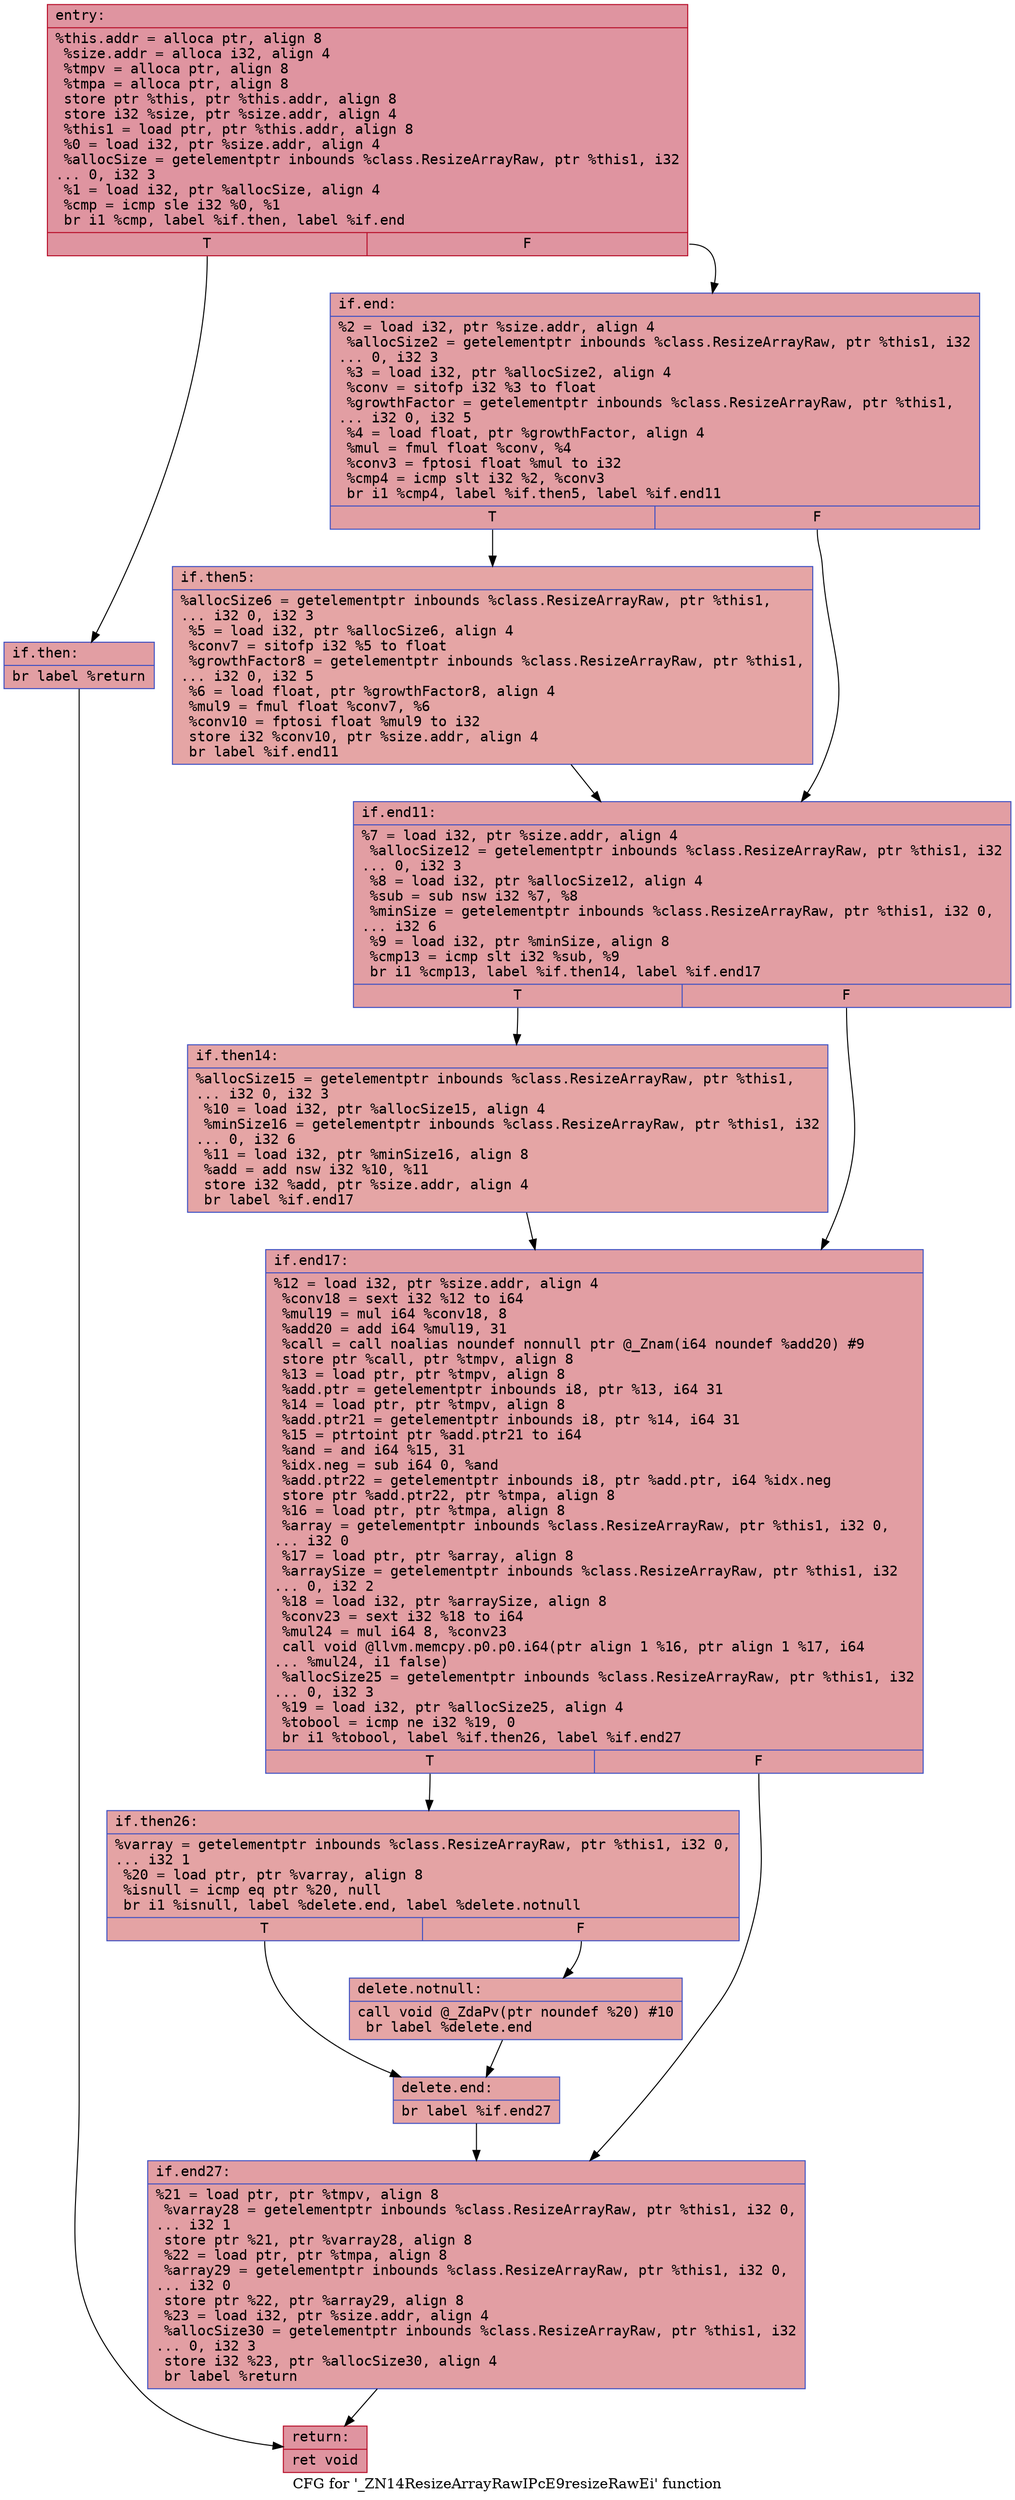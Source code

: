 digraph "CFG for '_ZN14ResizeArrayRawIPcE9resizeRawEi' function" {
	label="CFG for '_ZN14ResizeArrayRawIPcE9resizeRawEi' function";

	Node0x55775c3c6550 [shape=record,color="#b70d28ff", style=filled, fillcolor="#b70d2870" fontname="Courier",label="{entry:\l|  %this.addr = alloca ptr, align 8\l  %size.addr = alloca i32, align 4\l  %tmpv = alloca ptr, align 8\l  %tmpa = alloca ptr, align 8\l  store ptr %this, ptr %this.addr, align 8\l  store i32 %size, ptr %size.addr, align 4\l  %this1 = load ptr, ptr %this.addr, align 8\l  %0 = load i32, ptr %size.addr, align 4\l  %allocSize = getelementptr inbounds %class.ResizeArrayRaw, ptr %this1, i32\l... 0, i32 3\l  %1 = load i32, ptr %allocSize, align 4\l  %cmp = icmp sle i32 %0, %1\l  br i1 %cmp, label %if.then, label %if.end\l|{<s0>T|<s1>F}}"];
	Node0x55775c3c6550:s0 -> Node0x55775c3b5580[tooltip="entry -> if.then\nProbability 50.00%" ];
	Node0x55775c3c6550:s1 -> Node0x55775c3b55f0[tooltip="entry -> if.end\nProbability 50.00%" ];
	Node0x55775c3b5580 [shape=record,color="#3d50c3ff", style=filled, fillcolor="#be242e70" fontname="Courier",label="{if.then:\l|  br label %return\l}"];
	Node0x55775c3b5580 -> Node0x55775c3b5710[tooltip="if.then -> return\nProbability 100.00%" ];
	Node0x55775c3b55f0 [shape=record,color="#3d50c3ff", style=filled, fillcolor="#be242e70" fontname="Courier",label="{if.end:\l|  %2 = load i32, ptr %size.addr, align 4\l  %allocSize2 = getelementptr inbounds %class.ResizeArrayRaw, ptr %this1, i32\l... 0, i32 3\l  %3 = load i32, ptr %allocSize2, align 4\l  %conv = sitofp i32 %3 to float\l  %growthFactor = getelementptr inbounds %class.ResizeArrayRaw, ptr %this1,\l... i32 0, i32 5\l  %4 = load float, ptr %growthFactor, align 4\l  %mul = fmul float %conv, %4\l  %conv3 = fptosi float %mul to i32\l  %cmp4 = icmp slt i32 %2, %conv3\l  br i1 %cmp4, label %if.then5, label %if.end11\l|{<s0>T|<s1>F}}"];
	Node0x55775c3b55f0:s0 -> Node0x55775c3b5f70[tooltip="if.end -> if.then5\nProbability 50.00%" ];
	Node0x55775c3b55f0:s1 -> Node0x55775c3b5ff0[tooltip="if.end -> if.end11\nProbability 50.00%" ];
	Node0x55775c3b5f70 [shape=record,color="#3d50c3ff", style=filled, fillcolor="#c5333470" fontname="Courier",label="{if.then5:\l|  %allocSize6 = getelementptr inbounds %class.ResizeArrayRaw, ptr %this1,\l... i32 0, i32 3\l  %5 = load i32, ptr %allocSize6, align 4\l  %conv7 = sitofp i32 %5 to float\l  %growthFactor8 = getelementptr inbounds %class.ResizeArrayRaw, ptr %this1,\l... i32 0, i32 5\l  %6 = load float, ptr %growthFactor8, align 4\l  %mul9 = fmul float %conv7, %6\l  %conv10 = fptosi float %mul9 to i32\l  store i32 %conv10, ptr %size.addr, align 4\l  br label %if.end11\l}"];
	Node0x55775c3b5f70 -> Node0x55775c3b5ff0[tooltip="if.then5 -> if.end11\nProbability 100.00%" ];
	Node0x55775c3b5ff0 [shape=record,color="#3d50c3ff", style=filled, fillcolor="#be242e70" fontname="Courier",label="{if.end11:\l|  %7 = load i32, ptr %size.addr, align 4\l  %allocSize12 = getelementptr inbounds %class.ResizeArrayRaw, ptr %this1, i32\l... 0, i32 3\l  %8 = load i32, ptr %allocSize12, align 4\l  %sub = sub nsw i32 %7, %8\l  %minSize = getelementptr inbounds %class.ResizeArrayRaw, ptr %this1, i32 0,\l... i32 6\l  %9 = load i32, ptr %minSize, align 8\l  %cmp13 = icmp slt i32 %sub, %9\l  br i1 %cmp13, label %if.then14, label %if.end17\l|{<s0>T|<s1>F}}"];
	Node0x55775c3b5ff0:s0 -> Node0x55775c3b6eb0[tooltip="if.end11 -> if.then14\nProbability 50.00%" ];
	Node0x55775c3b5ff0:s1 -> Node0x55775c3ca5b0[tooltip="if.end11 -> if.end17\nProbability 50.00%" ];
	Node0x55775c3b6eb0 [shape=record,color="#3d50c3ff", style=filled, fillcolor="#c5333470" fontname="Courier",label="{if.then14:\l|  %allocSize15 = getelementptr inbounds %class.ResizeArrayRaw, ptr %this1,\l... i32 0, i32 3\l  %10 = load i32, ptr %allocSize15, align 4\l  %minSize16 = getelementptr inbounds %class.ResizeArrayRaw, ptr %this1, i32\l... 0, i32 6\l  %11 = load i32, ptr %minSize16, align 8\l  %add = add nsw i32 %10, %11\l  store i32 %add, ptr %size.addr, align 4\l  br label %if.end17\l}"];
	Node0x55775c3b6eb0 -> Node0x55775c3ca5b0[tooltip="if.then14 -> if.end17\nProbability 100.00%" ];
	Node0x55775c3ca5b0 [shape=record,color="#3d50c3ff", style=filled, fillcolor="#be242e70" fontname="Courier",label="{if.end17:\l|  %12 = load i32, ptr %size.addr, align 4\l  %conv18 = sext i32 %12 to i64\l  %mul19 = mul i64 %conv18, 8\l  %add20 = add i64 %mul19, 31\l  %call = call noalias noundef nonnull ptr @_Znam(i64 noundef %add20) #9\l  store ptr %call, ptr %tmpv, align 8\l  %13 = load ptr, ptr %tmpv, align 8\l  %add.ptr = getelementptr inbounds i8, ptr %13, i64 31\l  %14 = load ptr, ptr %tmpv, align 8\l  %add.ptr21 = getelementptr inbounds i8, ptr %14, i64 31\l  %15 = ptrtoint ptr %add.ptr21 to i64\l  %and = and i64 %15, 31\l  %idx.neg = sub i64 0, %and\l  %add.ptr22 = getelementptr inbounds i8, ptr %add.ptr, i64 %idx.neg\l  store ptr %add.ptr22, ptr %tmpa, align 8\l  %16 = load ptr, ptr %tmpa, align 8\l  %array = getelementptr inbounds %class.ResizeArrayRaw, ptr %this1, i32 0,\l... i32 0\l  %17 = load ptr, ptr %array, align 8\l  %arraySize = getelementptr inbounds %class.ResizeArrayRaw, ptr %this1, i32\l... 0, i32 2\l  %18 = load i32, ptr %arraySize, align 8\l  %conv23 = sext i32 %18 to i64\l  %mul24 = mul i64 8, %conv23\l  call void @llvm.memcpy.p0.p0.i64(ptr align 1 %16, ptr align 1 %17, i64\l... %mul24, i1 false)\l  %allocSize25 = getelementptr inbounds %class.ResizeArrayRaw, ptr %this1, i32\l... 0, i32 3\l  %19 = load i32, ptr %allocSize25, align 4\l  %tobool = icmp ne i32 %19, 0\l  br i1 %tobool, label %if.then26, label %if.end27\l|{<s0>T|<s1>F}}"];
	Node0x55775c3ca5b0:s0 -> Node0x55775c3cc530[tooltip="if.end17 -> if.then26\nProbability 62.50%" ];
	Node0x55775c3ca5b0:s1 -> Node0x55775c3cc580[tooltip="if.end17 -> if.end27\nProbability 37.50%" ];
	Node0x55775c3cc530 [shape=record,color="#3d50c3ff", style=filled, fillcolor="#c32e3170" fontname="Courier",label="{if.then26:\l|  %varray = getelementptr inbounds %class.ResizeArrayRaw, ptr %this1, i32 0,\l... i32 1\l  %20 = load ptr, ptr %varray, align 8\l  %isnull = icmp eq ptr %20, null\l  br i1 %isnull, label %delete.end, label %delete.notnull\l|{<s0>T|<s1>F}}"];
	Node0x55775c3cc530:s0 -> Node0x55775c3cc8c0[tooltip="if.then26 -> delete.end\nProbability 37.50%" ];
	Node0x55775c3cc530:s1 -> Node0x55775c3cc940[tooltip="if.then26 -> delete.notnull\nProbability 62.50%" ];
	Node0x55775c3cc940 [shape=record,color="#3d50c3ff", style=filled, fillcolor="#c5333470" fontname="Courier",label="{delete.notnull:\l|  call void @_ZdaPv(ptr noundef %20) #10\l  br label %delete.end\l}"];
	Node0x55775c3cc940 -> Node0x55775c3cc8c0[tooltip="delete.notnull -> delete.end\nProbability 100.00%" ];
	Node0x55775c3cc8c0 [shape=record,color="#3d50c3ff", style=filled, fillcolor="#c32e3170" fontname="Courier",label="{delete.end:\l|  br label %if.end27\l}"];
	Node0x55775c3cc8c0 -> Node0x55775c3cc580[tooltip="delete.end -> if.end27\nProbability 100.00%" ];
	Node0x55775c3cc580 [shape=record,color="#3d50c3ff", style=filled, fillcolor="#be242e70" fontname="Courier",label="{if.end27:\l|  %21 = load ptr, ptr %tmpv, align 8\l  %varray28 = getelementptr inbounds %class.ResizeArrayRaw, ptr %this1, i32 0,\l... i32 1\l  store ptr %21, ptr %varray28, align 8\l  %22 = load ptr, ptr %tmpa, align 8\l  %array29 = getelementptr inbounds %class.ResizeArrayRaw, ptr %this1, i32 0,\l... i32 0\l  store ptr %22, ptr %array29, align 8\l  %23 = load i32, ptr %size.addr, align 4\l  %allocSize30 = getelementptr inbounds %class.ResizeArrayRaw, ptr %this1, i32\l... 0, i32 3\l  store i32 %23, ptr %allocSize30, align 4\l  br label %return\l}"];
	Node0x55775c3cc580 -> Node0x55775c3b5710[tooltip="if.end27 -> return\nProbability 100.00%" ];
	Node0x55775c3b5710 [shape=record,color="#b70d28ff", style=filled, fillcolor="#b70d2870" fontname="Courier",label="{return:\l|  ret void\l}"];
}
